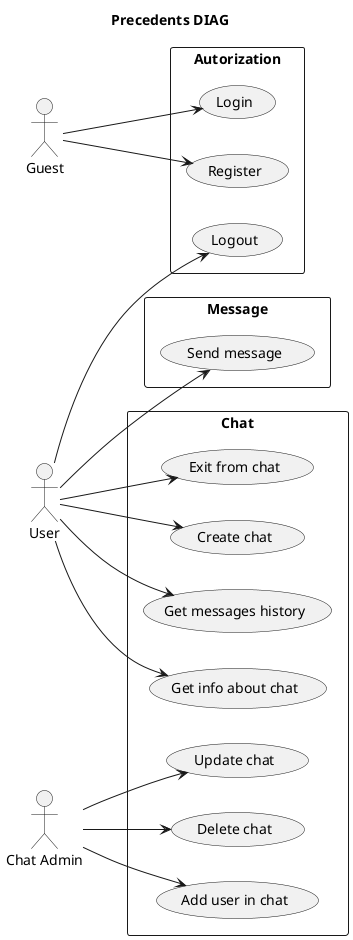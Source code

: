 @startuml
title Precedents DIAG

:Guest: as guest
:User: as user
:Chat Admin: as admin

left to right direction

rectangle "Autorization"{
    usecase "Login" as login
    usecase "Register" as register
    usecase "Logout" as logoff
}

rectangle "Message"{
(Send message) as send_message

}


rectangle "Chat"{
(Get info about chat) as info
(Exit from chat) as exit
(Create chat) as cchat
(Update chat) as uchat
(Delete chat) as dchat
(Add user in chat) as auser
(Get messages history) as history
}

guest-->login
guest-->register


user --> logoff
user --> cchat
user --> info
user --> send_message
user --> exit
user --> history


admin --> uchat
admin --> dchat
admin --> auser


@enduml

